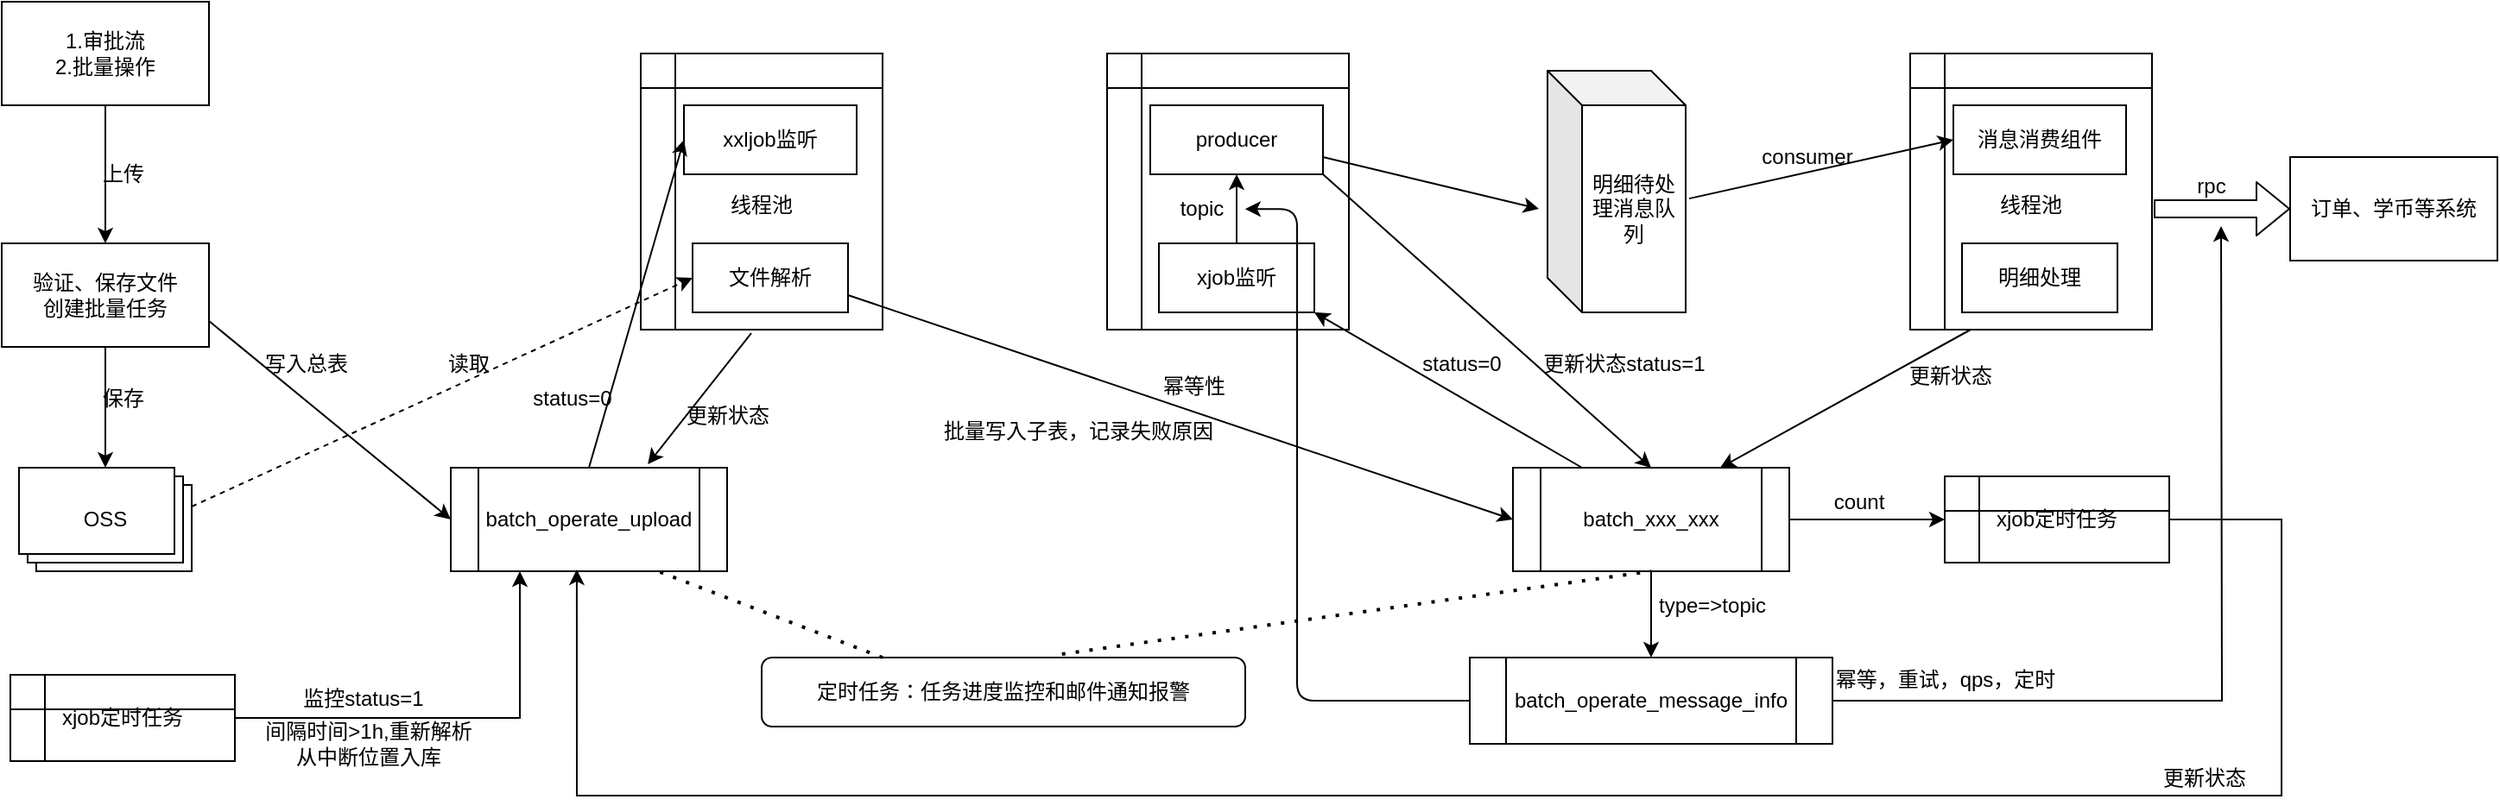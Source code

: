 <mxfile version="14.2.9" type="github">
  <diagram id="qoWiwMtUUDoG-ershA9c" name="Page-1">
    <mxGraphModel dx="1666" dy="905" grid="1" gridSize="10" guides="1" tooltips="1" connect="1" arrows="1" fold="1" page="1" pageScale="1" pageWidth="3300" pageHeight="4681" math="0" shadow="0">
      <root>
        <mxCell id="0" />
        <mxCell id="1" parent="0" />
        <mxCell id="PZr9lelDYHl3dYxXVVvF-3" value="" style="edgeStyle=orthogonalEdgeStyle;rounded=0;orthogonalLoop=1;jettySize=auto;html=1;" parent="1" source="PZr9lelDYHl3dYxXVVvF-1" target="PZr9lelDYHl3dYxXVVvF-2" edge="1">
          <mxGeometry relative="1" as="geometry" />
        </mxCell>
        <mxCell id="PZr9lelDYHl3dYxXVVvF-1" value="1.审批流&lt;br&gt;2.批量操作" style="rounded=0;whiteSpace=wrap;html=1;" parent="1" vertex="1">
          <mxGeometry x="220" y="70" width="120" height="60" as="geometry" />
        </mxCell>
        <mxCell id="PZr9lelDYHl3dYxXVVvF-7" style="edgeStyle=orthogonalEdgeStyle;rounded=0;orthogonalLoop=1;jettySize=auto;html=1;" parent="1" source="PZr9lelDYHl3dYxXVVvF-2" edge="1">
          <mxGeometry relative="1" as="geometry">
            <mxPoint x="280" y="340" as="targetPoint" />
          </mxGeometry>
        </mxCell>
        <mxCell id="PZr9lelDYHl3dYxXVVvF-2" value="验证、保存文件&lt;br&gt;创建批量任务" style="rounded=0;whiteSpace=wrap;html=1;" parent="1" vertex="1">
          <mxGeometry x="220" y="210" width="120" height="60" as="geometry" />
        </mxCell>
        <mxCell id="PZr9lelDYHl3dYxXVVvF-4" value="上传" style="text;html=1;align=center;verticalAlign=middle;resizable=0;points=[];autosize=1;" parent="1" vertex="1">
          <mxGeometry x="270" y="160" width="40" height="20" as="geometry" />
        </mxCell>
        <mxCell id="PZr9lelDYHl3dYxXVVvF-5" value="" style="verticalLabelPosition=bottom;verticalAlign=top;html=1;shape=mxgraph.basic.layered_rect;dx=10;outlineConnect=0;" parent="1" vertex="1">
          <mxGeometry x="230" y="340" width="100" height="60" as="geometry" />
        </mxCell>
        <mxCell id="PZr9lelDYHl3dYxXVVvF-6" value="OSS" style="text;html=1;strokeColor=none;fillColor=none;align=center;verticalAlign=middle;whiteSpace=wrap;rounded=0;" parent="1" vertex="1">
          <mxGeometry x="260" y="360" width="40" height="20" as="geometry" />
        </mxCell>
        <mxCell id="PZr9lelDYHl3dYxXVVvF-8" value="batch_operate_upload" style="shape=process;whiteSpace=wrap;html=1;backgroundOutline=1;" parent="1" vertex="1">
          <mxGeometry x="480" y="340" width="160" height="60" as="geometry" />
        </mxCell>
        <mxCell id="PZr9lelDYHl3dYxXVVvF-9" value="&lt;br&gt;线程池&lt;br&gt;" style="shape=internalStorage;whiteSpace=wrap;html=1;backgroundOutline=1;" parent="1" vertex="1">
          <mxGeometry x="590" y="100" width="140" height="160" as="geometry" />
        </mxCell>
        <mxCell id="PZr9lelDYHl3dYxXVVvF-10" value="" style="endArrow=classic;html=1;exitX=0;exitY=0;exitDx=100;exitDy=22.5;exitPerimeter=0;entryX=0;entryY=0.5;entryDx=0;entryDy=0;dashed=1;" parent="1" source="PZr9lelDYHl3dYxXVVvF-5" target="PZr9lelDYHl3dYxXVVvF-13" edge="1">
          <mxGeometry width="50" height="50" relative="1" as="geometry">
            <mxPoint x="390" y="380" as="sourcePoint" />
            <mxPoint x="440" y="330" as="targetPoint" />
          </mxGeometry>
        </mxCell>
        <mxCell id="PZr9lelDYHl3dYxXVVvF-11" value="&lt;span&gt;xxljob监听&lt;/span&gt;" style="rounded=0;whiteSpace=wrap;html=1;" parent="1" vertex="1">
          <mxGeometry x="615" y="130" width="100" height="40" as="geometry" />
        </mxCell>
        <mxCell id="PZr9lelDYHl3dYxXVVvF-13" value="文件解析" style="rounded=0;whiteSpace=wrap;html=1;" parent="1" vertex="1">
          <mxGeometry x="620" y="210" width="90" height="40" as="geometry" />
        </mxCell>
        <mxCell id="PZr9lelDYHl3dYxXVVvF-14" value="" style="endArrow=classic;html=1;exitX=0.5;exitY=0;exitDx=0;exitDy=0;entryX=0;entryY=0.5;entryDx=0;entryDy=0;" parent="1" source="PZr9lelDYHl3dYxXVVvF-8" target="PZr9lelDYHl3dYxXVVvF-11" edge="1">
          <mxGeometry width="50" height="50" relative="1" as="geometry">
            <mxPoint x="400" y="600" as="sourcePoint" />
            <mxPoint x="450" y="550" as="targetPoint" />
          </mxGeometry>
        </mxCell>
        <mxCell id="PZr9lelDYHl3dYxXVVvF-15" value="保存" style="text;html=1;align=center;verticalAlign=middle;resizable=0;points=[];autosize=1;" parent="1" vertex="1">
          <mxGeometry x="270" y="290" width="40" height="20" as="geometry" />
        </mxCell>
        <mxCell id="PZr9lelDYHl3dYxXVVvF-16" value="" style="endArrow=classic;html=1;exitX=1;exitY=0.75;exitDx=0;exitDy=0;entryX=0;entryY=0.5;entryDx=0;entryDy=0;" parent="1" source="PZr9lelDYHl3dYxXVVvF-2" target="PZr9lelDYHl3dYxXVVvF-8" edge="1">
          <mxGeometry width="50" height="50" relative="1" as="geometry">
            <mxPoint x="360" y="300" as="sourcePoint" />
            <mxPoint x="410" y="250" as="targetPoint" />
          </mxGeometry>
        </mxCell>
        <mxCell id="PZr9lelDYHl3dYxXVVvF-17" value="写入总表" style="text;html=1;align=center;verticalAlign=middle;resizable=0;points=[];autosize=1;" parent="1" vertex="1">
          <mxGeometry x="366" y="270" width="60" height="20" as="geometry" />
        </mxCell>
        <mxCell id="PZr9lelDYHl3dYxXVVvF-18" value="读取" style="text;html=1;align=center;verticalAlign=middle;resizable=0;points=[];autosize=1;" parent="1" vertex="1">
          <mxGeometry x="470" y="270" width="40" height="20" as="geometry" />
        </mxCell>
        <mxCell id="PZr9lelDYHl3dYxXVVvF-19" value="" style="endArrow=classic;html=1;exitX=0.457;exitY=1.013;exitDx=0;exitDy=0;exitPerimeter=0;entryX=0.713;entryY=-0.033;entryDx=0;entryDy=0;entryPerimeter=0;" parent="1" source="PZr9lelDYHl3dYxXVVvF-9" target="PZr9lelDYHl3dYxXVVvF-8" edge="1">
          <mxGeometry width="50" height="50" relative="1" as="geometry">
            <mxPoint x="670" y="350" as="sourcePoint" />
            <mxPoint x="720" y="300" as="targetPoint" />
          </mxGeometry>
        </mxCell>
        <mxCell id="PZr9lelDYHl3dYxXVVvF-20" value="更新状态" style="text;html=1;align=center;verticalAlign=middle;resizable=0;points=[];autosize=1;" parent="1" vertex="1">
          <mxGeometry x="610" y="300" width="60" height="20" as="geometry" />
        </mxCell>
        <mxCell id="PZr9lelDYHl3dYxXVVvF-21" value="明细待处理消息队列" style="shape=cube;whiteSpace=wrap;html=1;boundedLbl=1;backgroundOutline=1;darkOpacity=0.05;darkOpacity2=0.1;" parent="1" vertex="1">
          <mxGeometry x="1115" y="110" width="80" height="140" as="geometry" />
        </mxCell>
        <mxCell id="PZr9lelDYHl3dYxXVVvF-26" value="&lt;br&gt;线程池&lt;br&gt;" style="shape=internalStorage;whiteSpace=wrap;html=1;backgroundOutline=1;" parent="1" vertex="1">
          <mxGeometry x="1325" y="100" width="140" height="160" as="geometry" />
        </mxCell>
        <mxCell id="PZr9lelDYHl3dYxXVVvF-27" value="&lt;span&gt;消息消费组件&lt;/span&gt;" style="rounded=0;whiteSpace=wrap;html=1;" parent="1" vertex="1">
          <mxGeometry x="1350" y="130" width="100" height="40" as="geometry" />
        </mxCell>
        <mxCell id="PZr9lelDYHl3dYxXVVvF-28" value="明细处理" style="rounded=0;whiteSpace=wrap;html=1;" parent="1" vertex="1">
          <mxGeometry x="1355" y="210" width="90" height="40" as="geometry" />
        </mxCell>
        <mxCell id="PZr9lelDYHl3dYxXVVvF-30" value="" style="endArrow=classic;html=1;exitX=1.025;exitY=0.529;exitDx=0;exitDy=0;exitPerimeter=0;entryX=0;entryY=0.5;entryDx=0;entryDy=0;" parent="1" source="PZr9lelDYHl3dYxXVVvF-21" target="PZr9lelDYHl3dYxXVVvF-27" edge="1">
          <mxGeometry width="50" height="50" relative="1" as="geometry">
            <mxPoint x="1205" y="210" as="sourcePoint" />
            <mxPoint x="1255" y="160" as="targetPoint" />
          </mxGeometry>
        </mxCell>
        <mxCell id="PZr9lelDYHl3dYxXVVvF-31" value="consumer" style="text;html=1;align=center;verticalAlign=middle;resizable=0;points=[];autosize=1;" parent="1" vertex="1">
          <mxGeometry x="1230" y="150" width="70" height="20" as="geometry" />
        </mxCell>
        <mxCell id="OIphQyb20RP0rthybxOa-6" value="" style="edgeStyle=orthogonalEdgeStyle;rounded=0;orthogonalLoop=1;jettySize=auto;html=1;" parent="1" source="PZr9lelDYHl3dYxXVVvF-32" target="OIphQyb20RP0rthybxOa-5" edge="1">
          <mxGeometry relative="1" as="geometry" />
        </mxCell>
        <mxCell id="OIphQyb20RP0rthybxOa-11" value="" style="edgeStyle=orthogonalEdgeStyle;rounded=0;orthogonalLoop=1;jettySize=auto;html=1;" parent="1" source="PZr9lelDYHl3dYxXVVvF-32" target="OIphQyb20RP0rthybxOa-10" edge="1">
          <mxGeometry relative="1" as="geometry" />
        </mxCell>
        <mxCell id="PZr9lelDYHl3dYxXVVvF-32" value="batch_xxx_xxx" style="shape=process;whiteSpace=wrap;html=1;backgroundOutline=1;" parent="1" vertex="1">
          <mxGeometry x="1095" y="340" width="160" height="60" as="geometry" />
        </mxCell>
        <mxCell id="PZr9lelDYHl3dYxXVVvF-34" value="批量写入子表，记录失败原因" style="text;html=1;align=center;verticalAlign=middle;resizable=0;points=[];autosize=1;" parent="1" vertex="1">
          <mxGeometry x="758" y="309" width="170" height="20" as="geometry" />
        </mxCell>
        <mxCell id="PZr9lelDYHl3dYxXVVvF-35" value="" style="endArrow=classic;html=1;exitX=0.25;exitY=1;exitDx=0;exitDy=0;entryX=0.75;entryY=0;entryDx=0;entryDy=0;" parent="1" source="PZr9lelDYHl3dYxXVVvF-26" target="PZr9lelDYHl3dYxXVVvF-32" edge="1">
          <mxGeometry width="50" height="50" relative="1" as="geometry">
            <mxPoint x="1335" y="320" as="sourcePoint" />
            <mxPoint x="1385" y="270" as="targetPoint" />
          </mxGeometry>
        </mxCell>
        <mxCell id="PZr9lelDYHl3dYxXVVvF-36" value="更新状态" style="text;html=1;align=center;verticalAlign=middle;resizable=0;points=[];autosize=1;" parent="1" vertex="1">
          <mxGeometry x="1318" y="277" width="60" height="20" as="geometry" />
        </mxCell>
        <mxCell id="PZr9lelDYHl3dYxXVVvF-39" value="更新状态" style="text;html=1;align=center;verticalAlign=middle;resizable=0;points=[];autosize=1;" parent="1" vertex="1">
          <mxGeometry x="1465" y="510" width="60" height="20" as="geometry" />
        </mxCell>
        <mxCell id="PZr9lelDYHl3dYxXVVvF-41" value="定时任务：任务进度监控和邮件通知报警" style="rounded=1;whiteSpace=wrap;html=1;" parent="1" vertex="1">
          <mxGeometry x="660" y="450" width="280" height="40" as="geometry" />
        </mxCell>
        <mxCell id="PZr9lelDYHl3dYxXVVvF-42" value="" style="endArrow=none;dashed=1;html=1;dashPattern=1 3;strokeWidth=2;exitX=0.25;exitY=0;exitDx=0;exitDy=0;entryX=0.75;entryY=1;entryDx=0;entryDy=0;" parent="1" source="PZr9lelDYHl3dYxXVVvF-41" target="PZr9lelDYHl3dYxXVVvF-8" edge="1">
          <mxGeometry width="50" height="50" relative="1" as="geometry">
            <mxPoint x="620" y="450" as="sourcePoint" />
            <mxPoint x="670" y="400" as="targetPoint" />
          </mxGeometry>
        </mxCell>
        <mxCell id="PZr9lelDYHl3dYxXVVvF-43" value="" style="endArrow=none;dashed=1;html=1;dashPattern=1 3;strokeWidth=2;exitX=0.621;exitY=-0.05;exitDx=0;exitDy=0;exitPerimeter=0;entryX=0.5;entryY=1;entryDx=0;entryDy=0;" parent="1" source="PZr9lelDYHl3dYxXVVvF-41" target="PZr9lelDYHl3dYxXVVvF-32" edge="1">
          <mxGeometry width="50" height="50" relative="1" as="geometry">
            <mxPoint x="810" y="470" as="sourcePoint" />
            <mxPoint x="860" y="420" as="targetPoint" />
          </mxGeometry>
        </mxCell>
        <mxCell id="OIphQyb20RP0rthybxOa-1" value="status=0" style="text;html=1;align=center;verticalAlign=middle;resizable=0;points=[];autosize=1;" parent="1" vertex="1">
          <mxGeometry x="520" y="290" width="60" height="20" as="geometry" />
        </mxCell>
        <mxCell id="gbeeoLftiZqk-tR9NvzK-5" style="edgeStyle=orthogonalEdgeStyle;rounded=0;orthogonalLoop=1;jettySize=auto;html=1;entryX=0.456;entryY=0.983;entryDx=0;entryDy=0;entryPerimeter=0;" edge="1" parent="1" source="OIphQyb20RP0rthybxOa-5" target="PZr9lelDYHl3dYxXVVvF-8">
          <mxGeometry relative="1" as="geometry">
            <Array as="points">
              <mxPoint x="1540" y="530" />
              <mxPoint x="553" y="530" />
            </Array>
          </mxGeometry>
        </mxCell>
        <mxCell id="OIphQyb20RP0rthybxOa-5" value="xjob定时任务" style="shape=internalStorage;whiteSpace=wrap;html=1;backgroundOutline=1;" parent="1" vertex="1">
          <mxGeometry x="1345" y="345" width="130" height="50" as="geometry" />
        </mxCell>
        <mxCell id="OIphQyb20RP0rthybxOa-9" value="count" style="text;html=1;align=center;verticalAlign=middle;resizable=0;points=[];autosize=1;" parent="1" vertex="1">
          <mxGeometry x="1275" y="350" width="40" height="20" as="geometry" />
        </mxCell>
        <mxCell id="gbeeoLftiZqk-tR9NvzK-1" style="edgeStyle=orthogonalEdgeStyle;rounded=0;orthogonalLoop=1;jettySize=auto;html=1;" edge="1" parent="1" source="OIphQyb20RP0rthybxOa-10">
          <mxGeometry relative="1" as="geometry">
            <mxPoint x="1505" y="200" as="targetPoint" />
          </mxGeometry>
        </mxCell>
        <mxCell id="OIphQyb20RP0rthybxOa-10" value="batch_operate_message_info" style="shape=process;whiteSpace=wrap;html=1;backgroundOutline=1;" parent="1" vertex="1">
          <mxGeometry x="1070" y="450" width="210" height="50" as="geometry" />
        </mxCell>
        <mxCell id="OIphQyb20RP0rthybxOa-12" value="type=&amp;gt;topic" style="text;html=1;align=center;verticalAlign=middle;resizable=0;points=[];autosize=1;" parent="1" vertex="1">
          <mxGeometry x="1170" y="410" width="80" height="20" as="geometry" />
        </mxCell>
        <mxCell id="OIphQyb20RP0rthybxOa-13" value="订单、学币等系统" style="rounded=0;whiteSpace=wrap;html=1;" parent="1" vertex="1">
          <mxGeometry x="1545" y="160" width="120" height="60" as="geometry" />
        </mxCell>
        <mxCell id="OIphQyb20RP0rthybxOa-14" value="" style="shape=flexArrow;endArrow=classic;html=1;entryX=0;entryY=0.5;entryDx=0;entryDy=0;" parent="1" target="OIphQyb20RP0rthybxOa-13" edge="1">
          <mxGeometry width="50" height="50" relative="1" as="geometry">
            <mxPoint x="1466" y="190" as="sourcePoint" />
            <mxPoint x="1535" y="170" as="targetPoint" />
          </mxGeometry>
        </mxCell>
        <mxCell id="OIphQyb20RP0rthybxOa-15" value="rpc" style="text;html=1;align=center;verticalAlign=middle;resizable=0;points=[];autosize=1;" parent="1" vertex="1">
          <mxGeometry x="1484" y="167" width="30" height="20" as="geometry" />
        </mxCell>
        <mxCell id="gbeeoLftiZqk-tR9NvzK-2" value="幂等，重试，qps，定时" style="text;html=1;align=center;verticalAlign=middle;resizable=0;points=[];autosize=1;" vertex="1" parent="1">
          <mxGeometry x="1275" y="453" width="140" height="20" as="geometry" />
        </mxCell>
        <mxCell id="gbeeoLftiZqk-tR9NvzK-6" value="" style="endArrow=classic;html=1;exitX=1;exitY=0.75;exitDx=0;exitDy=0;entryX=0;entryY=0.5;entryDx=0;entryDy=0;" edge="1" parent="1" source="PZr9lelDYHl3dYxXVVvF-13" target="PZr9lelDYHl3dYxXVVvF-32">
          <mxGeometry width="50" height="50" relative="1" as="geometry">
            <mxPoint x="780" y="320" as="sourcePoint" />
            <mxPoint x="830" y="270" as="targetPoint" />
          </mxGeometry>
        </mxCell>
        <mxCell id="gbeeoLftiZqk-tR9NvzK-8" value="" style="shape=internalStorage;whiteSpace=wrap;html=1;backgroundOutline=1;" vertex="1" parent="1">
          <mxGeometry x="860" y="100" width="140" height="160" as="geometry" />
        </mxCell>
        <mxCell id="gbeeoLftiZqk-tR9NvzK-9" value="&lt;span&gt;producer&lt;/span&gt;" style="rounded=0;whiteSpace=wrap;html=1;" vertex="1" parent="1">
          <mxGeometry x="885" y="130" width="100" height="40" as="geometry" />
        </mxCell>
        <mxCell id="gbeeoLftiZqk-tR9NvzK-10" value="xjob监听" style="rounded=0;whiteSpace=wrap;html=1;" vertex="1" parent="1">
          <mxGeometry x="890" y="210" width="90" height="40" as="geometry" />
        </mxCell>
        <mxCell id="gbeeoLftiZqk-tR9NvzK-11" value="" style="endArrow=classic;html=1;exitX=0.25;exitY=0;exitDx=0;exitDy=0;entryX=1;entryY=1;entryDx=0;entryDy=0;" edge="1" parent="1" source="PZr9lelDYHl3dYxXVVvF-32" target="gbeeoLftiZqk-tR9NvzK-10">
          <mxGeometry width="50" height="50" relative="1" as="geometry">
            <mxPoint x="950" y="350" as="sourcePoint" />
            <mxPoint x="1000" y="300" as="targetPoint" />
          </mxGeometry>
        </mxCell>
        <mxCell id="gbeeoLftiZqk-tR9NvzK-12" value="" style="endArrow=classic;html=1;exitX=1;exitY=0.75;exitDx=0;exitDy=0;" edge="1" parent="1" source="gbeeoLftiZqk-tR9NvzK-9">
          <mxGeometry width="50" height="50" relative="1" as="geometry">
            <mxPoint x="985" y="150" as="sourcePoint" />
            <mxPoint x="1110" y="190" as="targetPoint" />
          </mxGeometry>
        </mxCell>
        <mxCell id="gbeeoLftiZqk-tR9NvzK-13" value="status=0" style="text;html=1;align=center;verticalAlign=middle;resizable=0;points=[];autosize=1;" vertex="1" parent="1">
          <mxGeometry x="1035" y="270" width="60" height="20" as="geometry" />
        </mxCell>
        <mxCell id="gbeeoLftiZqk-tR9NvzK-14" value="" style="endArrow=classic;html=1;exitX=0.5;exitY=0;exitDx=0;exitDy=0;" edge="1" parent="1" source="gbeeoLftiZqk-tR9NvzK-10" target="gbeeoLftiZqk-tR9NvzK-9">
          <mxGeometry width="50" height="50" relative="1" as="geometry">
            <mxPoint x="770" y="280" as="sourcePoint" />
            <mxPoint x="820" y="230" as="targetPoint" />
          </mxGeometry>
        </mxCell>
        <mxCell id="gbeeoLftiZqk-tR9NvzK-15" value="" style="endArrow=classic;html=1;exitX=0;exitY=0.5;exitDx=0;exitDy=0;entryX=0.571;entryY=0.563;entryDx=0;entryDy=0;entryPerimeter=0;edgeStyle=orthogonalEdgeStyle;" edge="1" parent="1" source="OIphQyb20RP0rthybxOa-10" target="gbeeoLftiZqk-tR9NvzK-8">
          <mxGeometry width="50" height="50" relative="1" as="geometry">
            <mxPoint x="1000" y="480" as="sourcePoint" />
            <mxPoint x="1050" y="430" as="targetPoint" />
            <Array as="points">
              <mxPoint x="970" y="475" />
              <mxPoint x="970" y="190" />
            </Array>
          </mxGeometry>
        </mxCell>
        <mxCell id="gbeeoLftiZqk-tR9NvzK-16" value="topic" style="text;html=1;strokeColor=none;fillColor=none;align=center;verticalAlign=middle;whiteSpace=wrap;rounded=0;" vertex="1" parent="1">
          <mxGeometry x="895" y="180" width="40" height="20" as="geometry" />
        </mxCell>
        <mxCell id="gbeeoLftiZqk-tR9NvzK-20" value="" style="edgeStyle=orthogonalEdgeStyle;rounded=0;orthogonalLoop=1;jettySize=auto;html=1;entryX=0.25;entryY=1;entryDx=0;entryDy=0;" edge="1" parent="1" source="gbeeoLftiZqk-tR9NvzK-18" target="PZr9lelDYHl3dYxXVVvF-8">
          <mxGeometry relative="1" as="geometry">
            <mxPoint x="440" y="485" as="targetPoint" />
          </mxGeometry>
        </mxCell>
        <mxCell id="gbeeoLftiZqk-tR9NvzK-18" value="xjob定时任务" style="shape=internalStorage;whiteSpace=wrap;html=1;backgroundOutline=1;" vertex="1" parent="1">
          <mxGeometry x="225" y="460" width="130" height="50" as="geometry" />
        </mxCell>
        <mxCell id="gbeeoLftiZqk-tR9NvzK-21" value="监控status=1" style="text;html=1;align=center;verticalAlign=middle;resizable=0;points=[];autosize=1;" vertex="1" parent="1">
          <mxGeometry x="384" y="464" width="90" height="20" as="geometry" />
        </mxCell>
        <mxCell id="gbeeoLftiZqk-tR9NvzK-22" value="间隔时间&amp;gt;1h,重新解析&lt;br&gt;从中断位置入库" style="text;html=1;align=center;verticalAlign=middle;resizable=0;points=[];autosize=1;" vertex="1" parent="1">
          <mxGeometry x="362" y="485" width="140" height="30" as="geometry" />
        </mxCell>
        <mxCell id="gbeeoLftiZqk-tR9NvzK-23" value="" style="endArrow=classic;html=1;exitX=1;exitY=1;exitDx=0;exitDy=0;entryX=0.5;entryY=0;entryDx=0;entryDy=0;" edge="1" parent="1" source="gbeeoLftiZqk-tR9NvzK-9" target="PZr9lelDYHl3dYxXVVvF-32">
          <mxGeometry width="50" height="50" relative="1" as="geometry">
            <mxPoint x="980" y="180" as="sourcePoint" />
            <mxPoint x="860" y="730" as="targetPoint" />
          </mxGeometry>
        </mxCell>
        <mxCell id="gbeeoLftiZqk-tR9NvzK-24" value="更新状态status=1" style="text;html=1;align=center;verticalAlign=middle;resizable=0;points=[];autosize=1;" vertex="1" parent="1">
          <mxGeometry x="1104" y="270" width="110" height="20" as="geometry" />
        </mxCell>
        <mxCell id="gbeeoLftiZqk-tR9NvzK-25" value="幂等性" style="text;html=1;align=center;verticalAlign=middle;resizable=0;points=[];autosize=1;" vertex="1" parent="1">
          <mxGeometry x="885" y="283" width="50" height="20" as="geometry" />
        </mxCell>
      </root>
    </mxGraphModel>
  </diagram>
</mxfile>
